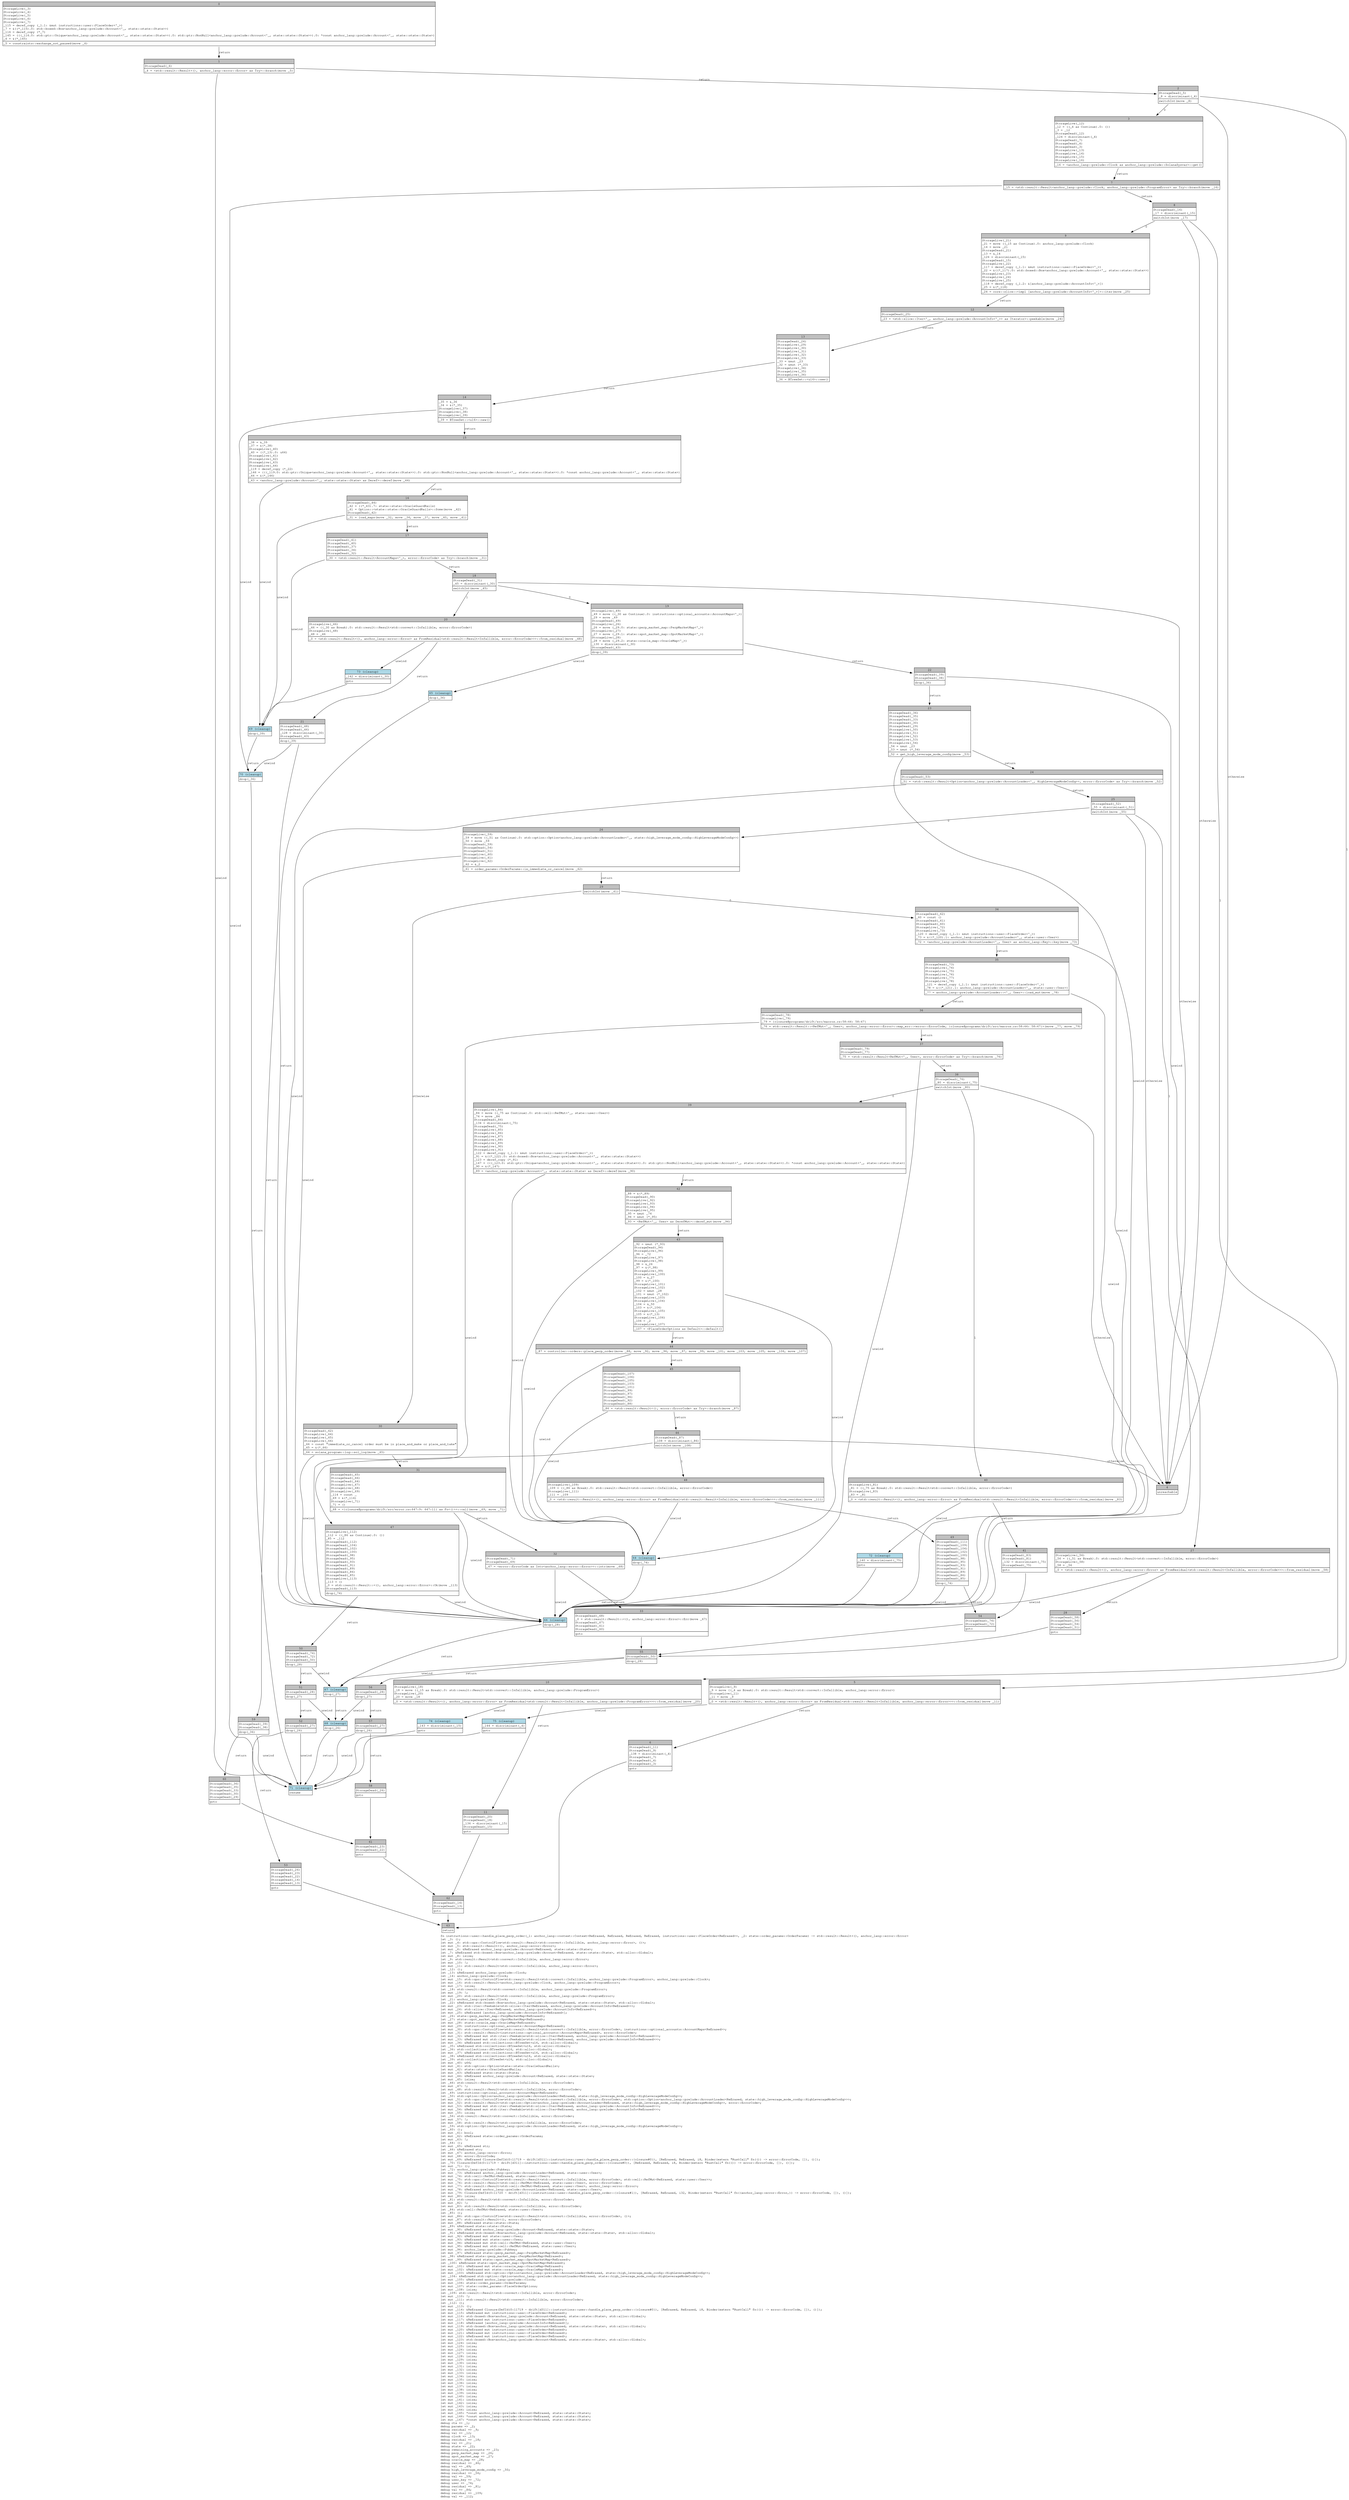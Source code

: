 digraph Mir_0_11716 {
    graph [fontname="Courier, monospace"];
    node [fontname="Courier, monospace"];
    edge [fontname="Courier, monospace"];
    label=<fn instructions::user::handle_place_perp_order(_1: anchor_lang::context::Context&lt;ReErased, ReErased, ReErased, ReErased, instructions::user::PlaceOrder&lt;ReErased&gt;&gt;, _2: state::order_params::OrderParams) -&gt; std::result::Result&lt;(), anchor_lang::error::Error&gt;<br align="left"/>let _3: ();<br align="left"/>let mut _4: std::ops::ControlFlow&lt;std::result::Result&lt;std::convert::Infallible, anchor_lang::error::Error&gt;, ()&gt;;<br align="left"/>let mut _5: std::result::Result&lt;(), anchor_lang::error::Error&gt;;<br align="left"/>let mut _6: &amp;ReErased anchor_lang::prelude::Account&lt;ReErased, state::state::State&gt;;<br align="left"/>let _7: &amp;ReErased std::boxed::Box&lt;anchor_lang::prelude::Account&lt;ReErased, state::state::State&gt;, std::alloc::Global&gt;;<br align="left"/>let mut _8: isize;<br align="left"/>let _9: std::result::Result&lt;std::convert::Infallible, anchor_lang::error::Error&gt;;<br align="left"/>let mut _10: !;<br align="left"/>let mut _11: std::result::Result&lt;std::convert::Infallible, anchor_lang::error::Error&gt;;<br align="left"/>let _12: ();<br align="left"/>let _13: &amp;ReErased anchor_lang::prelude::Clock;<br align="left"/>let _14: anchor_lang::prelude::Clock;<br align="left"/>let mut _15: std::ops::ControlFlow&lt;std::result::Result&lt;std::convert::Infallible, anchor_lang::prelude::ProgramError&gt;, anchor_lang::prelude::Clock&gt;;<br align="left"/>let mut _16: std::result::Result&lt;anchor_lang::prelude::Clock, anchor_lang::prelude::ProgramError&gt;;<br align="left"/>let mut _17: isize;<br align="left"/>let _18: std::result::Result&lt;std::convert::Infallible, anchor_lang::prelude::ProgramError&gt;;<br align="left"/>let mut _19: !;<br align="left"/>let mut _20: std::result::Result&lt;std::convert::Infallible, anchor_lang::prelude::ProgramError&gt;;<br align="left"/>let _21: anchor_lang::prelude::Clock;<br align="left"/>let _22: &amp;ReErased std::boxed::Box&lt;anchor_lang::prelude::Account&lt;ReErased, state::state::State&gt;, std::alloc::Global&gt;;<br align="left"/>let mut _23: std::iter::Peekable&lt;std::slice::Iter&lt;ReErased, anchor_lang::prelude::AccountInfo&lt;ReErased&gt;&gt;&gt;;<br align="left"/>let mut _24: std::slice::Iter&lt;ReErased, anchor_lang::prelude::AccountInfo&lt;ReErased&gt;&gt;;<br align="left"/>let mut _25: &amp;ReErased [anchor_lang::prelude::AccountInfo&lt;ReErased&gt;];<br align="left"/>let _26: state::perp_market_map::PerpMarketMap&lt;ReErased&gt;;<br align="left"/>let _27: state::spot_market_map::SpotMarketMap&lt;ReErased&gt;;<br align="left"/>let mut _28: state::oracle_map::OracleMap&lt;ReErased&gt;;<br align="left"/>let mut _29: instructions::optional_accounts::AccountMaps&lt;ReErased&gt;;<br align="left"/>let mut _30: std::ops::ControlFlow&lt;std::result::Result&lt;std::convert::Infallible, error::ErrorCode&gt;, instructions::optional_accounts::AccountMaps&lt;ReErased&gt;&gt;;<br align="left"/>let mut _31: std::result::Result&lt;instructions::optional_accounts::AccountMaps&lt;ReErased&gt;, error::ErrorCode&gt;;<br align="left"/>let mut _32: &amp;ReErased mut std::iter::Peekable&lt;std::slice::Iter&lt;ReErased, anchor_lang::prelude::AccountInfo&lt;ReErased&gt;&gt;&gt;;<br align="left"/>let mut _33: &amp;ReErased mut std::iter::Peekable&lt;std::slice::Iter&lt;ReErased, anchor_lang::prelude::AccountInfo&lt;ReErased&gt;&gt;&gt;;<br align="left"/>let mut _34: &amp;ReErased std::collections::BTreeSet&lt;u16, std::alloc::Global&gt;;<br align="left"/>let _35: &amp;ReErased std::collections::BTreeSet&lt;u16, std::alloc::Global&gt;;<br align="left"/>let _36: std::collections::BTreeSet&lt;u16, std::alloc::Global&gt;;<br align="left"/>let mut _37: &amp;ReErased std::collections::BTreeSet&lt;u16, std::alloc::Global&gt;;<br align="left"/>let _38: &amp;ReErased std::collections::BTreeSet&lt;u16, std::alloc::Global&gt;;<br align="left"/>let _39: std::collections::BTreeSet&lt;u16, std::alloc::Global&gt;;<br align="left"/>let mut _40: u64;<br align="left"/>let mut _41: std::option::Option&lt;state::state::OracleGuardRails&gt;;<br align="left"/>let mut _42: state::state::OracleGuardRails;<br align="left"/>let mut _43: &amp;ReErased state::state::State;<br align="left"/>let mut _44: &amp;ReErased anchor_lang::prelude::Account&lt;ReErased, state::state::State&gt;;<br align="left"/>let mut _45: isize;<br align="left"/>let _46: std::result::Result&lt;std::convert::Infallible, error::ErrorCode&gt;;<br align="left"/>let mut _47: !;<br align="left"/>let mut _48: std::result::Result&lt;std::convert::Infallible, error::ErrorCode&gt;;<br align="left"/>let _49: instructions::optional_accounts::AccountMaps&lt;ReErased&gt;;<br align="left"/>let _50: std::option::Option&lt;anchor_lang::prelude::AccountLoader&lt;ReErased, state::high_leverage_mode_config::HighLeverageModeConfig&gt;&gt;;<br align="left"/>let mut _51: std::ops::ControlFlow&lt;std::result::Result&lt;std::convert::Infallible, error::ErrorCode&gt;, std::option::Option&lt;anchor_lang::prelude::AccountLoader&lt;ReErased, state::high_leverage_mode_config::HighLeverageModeConfig&gt;&gt;&gt;;<br align="left"/>let mut _52: std::result::Result&lt;std::option::Option&lt;anchor_lang::prelude::AccountLoader&lt;ReErased, state::high_leverage_mode_config::HighLeverageModeConfig&gt;&gt;, error::ErrorCode&gt;;<br align="left"/>let mut _53: &amp;ReErased mut std::iter::Peekable&lt;std::slice::Iter&lt;ReErased, anchor_lang::prelude::AccountInfo&lt;ReErased&gt;&gt;&gt;;<br align="left"/>let mut _54: &amp;ReErased mut std::iter::Peekable&lt;std::slice::Iter&lt;ReErased, anchor_lang::prelude::AccountInfo&lt;ReErased&gt;&gt;&gt;;<br align="left"/>let mut _55: isize;<br align="left"/>let _56: std::result::Result&lt;std::convert::Infallible, error::ErrorCode&gt;;<br align="left"/>let mut _57: !;<br align="left"/>let mut _58: std::result::Result&lt;std::convert::Infallible, error::ErrorCode&gt;;<br align="left"/>let _59: std::option::Option&lt;anchor_lang::prelude::AccountLoader&lt;ReErased, state::high_leverage_mode_config::HighLeverageModeConfig&gt;&gt;;<br align="left"/>let _60: ();<br align="left"/>let mut _61: bool;<br align="left"/>let mut _62: &amp;ReErased state::order_params::OrderParams;<br align="left"/>let mut _63: !;<br align="left"/>let _64: ();<br align="left"/>let mut _65: &amp;ReErased str;<br align="left"/>let _66: &amp;ReErased str;<br align="left"/>let mut _67: anchor_lang::error::Error;<br align="left"/>let mut _68: error::ErrorCode;<br align="left"/>let mut _69: &amp;ReErased Closure(DefId(0:11719 ~ drift[d311]::instructions::user::handle_place_perp_order::{closure#0}), [ReErased, ReErased, i8, Binder(extern &quot;RustCall&quot; fn(()) -&gt; error::ErrorCode, []), ()]);<br align="left"/>let _70: Closure(DefId(0:11719 ~ drift[d311]::instructions::user::handle_place_perp_order::{closure#0}), [ReErased, ReErased, i8, Binder(extern &quot;RustCall&quot; fn(()) -&gt; error::ErrorCode, []), ()]);<br align="left"/>let mut _71: ();<br align="left"/>let _72: anchor_lang::prelude::Pubkey;<br align="left"/>let mut _73: &amp;ReErased anchor_lang::prelude::AccountLoader&lt;ReErased, state::user::User&gt;;<br align="left"/>let mut _74: std::cell::RefMut&lt;ReErased, state::user::User&gt;;<br align="left"/>let mut _75: std::ops::ControlFlow&lt;std::result::Result&lt;std::convert::Infallible, error::ErrorCode&gt;, std::cell::RefMut&lt;ReErased, state::user::User&gt;&gt;;<br align="left"/>let mut _76: std::result::Result&lt;std::cell::RefMut&lt;ReErased, state::user::User&gt;, error::ErrorCode&gt;;<br align="left"/>let mut _77: std::result::Result&lt;std::cell::RefMut&lt;ReErased, state::user::User&gt;, anchor_lang::error::Error&gt;;<br align="left"/>let mut _78: &amp;ReErased anchor_lang::prelude::AccountLoader&lt;ReErased, state::user::User&gt;;<br align="left"/>let mut _79: Closure(DefId(0:11720 ~ drift[d311]::instructions::user::handle_place_perp_order::{closure#1}), [ReErased, ReErased, i32, Binder(extern &quot;RustCall&quot; fn((anchor_lang::error::Error,)) -&gt; error::ErrorCode, []), ()]);<br align="left"/>let mut _80: isize;<br align="left"/>let _81: std::result::Result&lt;std::convert::Infallible, error::ErrorCode&gt;;<br align="left"/>let mut _82: !;<br align="left"/>let mut _83: std::result::Result&lt;std::convert::Infallible, error::ErrorCode&gt;;<br align="left"/>let _84: std::cell::RefMut&lt;ReErased, state::user::User&gt;;<br align="left"/>let _85: ();<br align="left"/>let mut _86: std::ops::ControlFlow&lt;std::result::Result&lt;std::convert::Infallible, error::ErrorCode&gt;, ()&gt;;<br align="left"/>let mut _87: std::result::Result&lt;(), error::ErrorCode&gt;;<br align="left"/>let mut _88: &amp;ReErased state::state::State;<br align="left"/>let _89: &amp;ReErased state::state::State;<br align="left"/>let mut _90: &amp;ReErased anchor_lang::prelude::Account&lt;ReErased, state::state::State&gt;;<br align="left"/>let _91: &amp;ReErased std::boxed::Box&lt;anchor_lang::prelude::Account&lt;ReErased, state::state::State&gt;, std::alloc::Global&gt;;<br align="left"/>let mut _92: &amp;ReErased mut state::user::User;<br align="left"/>let mut _93: &amp;ReErased mut state::user::User;<br align="left"/>let mut _94: &amp;ReErased mut std::cell::RefMut&lt;ReErased, state::user::User&gt;;<br align="left"/>let mut _95: &amp;ReErased mut std::cell::RefMut&lt;ReErased, state::user::User&gt;;<br align="left"/>let mut _96: anchor_lang::prelude::Pubkey;<br align="left"/>let mut _97: &amp;ReErased state::perp_market_map::PerpMarketMap&lt;ReErased&gt;;<br align="left"/>let _98: &amp;ReErased state::perp_market_map::PerpMarketMap&lt;ReErased&gt;;<br align="left"/>let mut _99: &amp;ReErased state::spot_market_map::SpotMarketMap&lt;ReErased&gt;;<br align="left"/>let _100: &amp;ReErased state::spot_market_map::SpotMarketMap&lt;ReErased&gt;;<br align="left"/>let mut _101: &amp;ReErased mut state::oracle_map::OracleMap&lt;ReErased&gt;;<br align="left"/>let mut _102: &amp;ReErased mut state::oracle_map::OracleMap&lt;ReErased&gt;;<br align="left"/>let mut _103: &amp;ReErased std::option::Option&lt;anchor_lang::prelude::AccountLoader&lt;ReErased, state::high_leverage_mode_config::HighLeverageModeConfig&gt;&gt;;<br align="left"/>let _104: &amp;ReErased std::option::Option&lt;anchor_lang::prelude::AccountLoader&lt;ReErased, state::high_leverage_mode_config::HighLeverageModeConfig&gt;&gt;;<br align="left"/>let mut _105: &amp;ReErased anchor_lang::prelude::Clock;<br align="left"/>let mut _106: state::order_params::OrderParams;<br align="left"/>let mut _107: state::order_params::PlaceOrderOptions;<br align="left"/>let mut _108: isize;<br align="left"/>let _109: std::result::Result&lt;std::convert::Infallible, error::ErrorCode&gt;;<br align="left"/>let mut _110: !;<br align="left"/>let mut _111: std::result::Result&lt;std::convert::Infallible, error::ErrorCode&gt;;<br align="left"/>let _112: ();<br align="left"/>let mut _113: ();<br align="left"/>let mut _114: &amp;ReErased Closure(DefId(0:11719 ~ drift[d311]::instructions::user::handle_place_perp_order::{closure#0}), [ReErased, ReErased, i8, Binder(extern &quot;RustCall&quot; fn(()) -&gt; error::ErrorCode, []), ()]);<br align="left"/>let mut _115: &amp;ReErased mut instructions::user::PlaceOrder&lt;ReErased&gt;;<br align="left"/>let mut _116: std::boxed::Box&lt;anchor_lang::prelude::Account&lt;ReErased, state::state::State&gt;, std::alloc::Global&gt;;<br align="left"/>let mut _117: &amp;ReErased mut instructions::user::PlaceOrder&lt;ReErased&gt;;<br align="left"/>let mut _118: &amp;ReErased [anchor_lang::prelude::AccountInfo&lt;ReErased&gt;];<br align="left"/>let mut _119: std::boxed::Box&lt;anchor_lang::prelude::Account&lt;ReErased, state::state::State&gt;, std::alloc::Global&gt;;<br align="left"/>let mut _120: &amp;ReErased mut instructions::user::PlaceOrder&lt;ReErased&gt;;<br align="left"/>let mut _121: &amp;ReErased mut instructions::user::PlaceOrder&lt;ReErased&gt;;<br align="left"/>let mut _122: &amp;ReErased mut instructions::user::PlaceOrder&lt;ReErased&gt;;<br align="left"/>let mut _123: std::boxed::Box&lt;anchor_lang::prelude::Account&lt;ReErased, state::state::State&gt;, std::alloc::Global&gt;;<br align="left"/>let mut _124: isize;<br align="left"/>let mut _125: isize;<br align="left"/>let mut _126: isize;<br align="left"/>let mut _127: isize;<br align="left"/>let mut _128: isize;<br align="left"/>let mut _129: isize;<br align="left"/>let mut _130: isize;<br align="left"/>let mut _131: isize;<br align="left"/>let mut _132: isize;<br align="left"/>let mut _133: isize;<br align="left"/>let mut _134: isize;<br align="left"/>let mut _135: isize;<br align="left"/>let mut _136: isize;<br align="left"/>let mut _137: isize;<br align="left"/>let mut _138: isize;<br align="left"/>let mut _139: isize;<br align="left"/>let mut _140: isize;<br align="left"/>let mut _141: isize;<br align="left"/>let mut _142: isize;<br align="left"/>let mut _143: isize;<br align="left"/>let mut _144: isize;<br align="left"/>let mut _145: *const anchor_lang::prelude::Account&lt;ReErased, state::state::State&gt;;<br align="left"/>let mut _146: *const anchor_lang::prelude::Account&lt;ReErased, state::state::State&gt;;<br align="left"/>let mut _147: *const anchor_lang::prelude::Account&lt;ReErased, state::state::State&gt;;<br align="left"/>debug ctx =&gt; _1;<br align="left"/>debug params =&gt; _2;<br align="left"/>debug residual =&gt; _9;<br align="left"/>debug val =&gt; _12;<br align="left"/>debug clock =&gt; _13;<br align="left"/>debug residual =&gt; _18;<br align="left"/>debug val =&gt; _21;<br align="left"/>debug state =&gt; _22;<br align="left"/>debug remaining_accounts =&gt; _23;<br align="left"/>debug perp_market_map =&gt; _26;<br align="left"/>debug spot_market_map =&gt; _27;<br align="left"/>debug oracle_map =&gt; _28;<br align="left"/>debug residual =&gt; _46;<br align="left"/>debug val =&gt; _49;<br align="left"/>debug high_leverage_mode_config =&gt; _50;<br align="left"/>debug residual =&gt; _56;<br align="left"/>debug val =&gt; _59;<br align="left"/>debug user_key =&gt; _72;<br align="left"/>debug user =&gt; _74;<br align="left"/>debug residual =&gt; _81;<br align="left"/>debug val =&gt; _84;<br align="left"/>debug residual =&gt; _109;<br align="left"/>debug val =&gt; _112;<br align="left"/>>;
    bb0__0_11716 [shape="none", label=<<table border="0" cellborder="1" cellspacing="0"><tr><td bgcolor="gray" align="center" colspan="1">0</td></tr><tr><td align="left" balign="left">StorageLive(_3)<br/>StorageLive(_4)<br/>StorageLive(_5)<br/>StorageLive(_6)<br/>StorageLive(_7)<br/>_115 = deref_copy (_1.1: &amp;mut instructions::user::PlaceOrder&lt;'_&gt;)<br/>_7 = &amp;((*_115).0: std::boxed::Box&lt;anchor_lang::prelude::Account&lt;'_, state::state::State&gt;&gt;)<br/>_116 = deref_copy (*_7)<br/>_145 = (((_116.0: std::ptr::Unique&lt;anchor_lang::prelude::Account&lt;'_, state::state::State&gt;&gt;).0: std::ptr::NonNull&lt;anchor_lang::prelude::Account&lt;'_, state::state::State&gt;&gt;).0: *const anchor_lang::prelude::Account&lt;'_, state::state::State&gt;)<br/>_6 = &amp;(*_145)<br/></td></tr><tr><td align="left">_5 = constraints::exchange_not_paused(move _6)</td></tr></table>>];
    bb1__0_11716 [shape="none", label=<<table border="0" cellborder="1" cellspacing="0"><tr><td bgcolor="gray" align="center" colspan="1">1</td></tr><tr><td align="left" balign="left">StorageDead(_6)<br/></td></tr><tr><td align="left">_4 = &lt;std::result::Result&lt;(), anchor_lang::error::Error&gt; as Try&gt;::branch(move _5)</td></tr></table>>];
    bb2__0_11716 [shape="none", label=<<table border="0" cellborder="1" cellspacing="0"><tr><td bgcolor="gray" align="center" colspan="1">2</td></tr><tr><td align="left" balign="left">StorageDead(_5)<br/>_8 = discriminant(_4)<br/></td></tr><tr><td align="left">switchInt(move _8)</td></tr></table>>];
    bb3__0_11716 [shape="none", label=<<table border="0" cellborder="1" cellspacing="0"><tr><td bgcolor="gray" align="center" colspan="1">3</td></tr><tr><td align="left" balign="left">StorageLive(_12)<br/>_12 = ((_4 as Continue).0: ())<br/>_3 = _12<br/>StorageDead(_12)<br/>_124 = discriminant(_4)<br/>StorageDead(_7)<br/>StorageDead(_4)<br/>StorageDead(_3)<br/>StorageLive(_13)<br/>StorageLive(_14)<br/>StorageLive(_15)<br/>StorageLive(_16)<br/></td></tr><tr><td align="left">_16 = &lt;anchor_lang::prelude::Clock as anchor_lang::prelude::SolanaSysvar&gt;::get()</td></tr></table>>];
    bb4__0_11716 [shape="none", label=<<table border="0" cellborder="1" cellspacing="0"><tr><td bgcolor="gray" align="center" colspan="1">4</td></tr><tr><td align="left">unreachable</td></tr></table>>];
    bb5__0_11716 [shape="none", label=<<table border="0" cellborder="1" cellspacing="0"><tr><td bgcolor="gray" align="center" colspan="1">5</td></tr><tr><td align="left" balign="left">StorageLive(_9)<br/>_9 = move ((_4 as Break).0: std::result::Result&lt;std::convert::Infallible, anchor_lang::error::Error&gt;)<br/>StorageLive(_11)<br/>_11 = move _9<br/></td></tr><tr><td align="left">_0 = &lt;std::result::Result&lt;(), anchor_lang::error::Error&gt; as FromResidual&lt;std::result::Result&lt;Infallible, anchor_lang::error::Error&gt;&gt;&gt;::from_residual(move _11)</td></tr></table>>];
    bb6__0_11716 [shape="none", label=<<table border="0" cellborder="1" cellspacing="0"><tr><td bgcolor="gray" align="center" colspan="1">6</td></tr><tr><td align="left" balign="left">StorageDead(_11)<br/>StorageDead(_9)<br/>_138 = discriminant(_4)<br/>StorageDead(_7)<br/>StorageDead(_4)<br/>StorageDead(_3)<br/></td></tr><tr><td align="left">goto</td></tr></table>>];
    bb7__0_11716 [shape="none", label=<<table border="0" cellborder="1" cellspacing="0"><tr><td bgcolor="gray" align="center" colspan="1">7</td></tr><tr><td align="left">_15 = &lt;std::result::Result&lt;anchor_lang::prelude::Clock, anchor_lang::prelude::ProgramError&gt; as Try&gt;::branch(move _16)</td></tr></table>>];
    bb8__0_11716 [shape="none", label=<<table border="0" cellborder="1" cellspacing="0"><tr><td bgcolor="gray" align="center" colspan="1">8</td></tr><tr><td align="left" balign="left">StorageDead(_16)<br/>_17 = discriminant(_15)<br/></td></tr><tr><td align="left">switchInt(move _17)</td></tr></table>>];
    bb9__0_11716 [shape="none", label=<<table border="0" cellborder="1" cellspacing="0"><tr><td bgcolor="gray" align="center" colspan="1">9</td></tr><tr><td align="left" balign="left">StorageLive(_21)<br/>_21 = move ((_15 as Continue).0: anchor_lang::prelude::Clock)<br/>_14 = move _21<br/>StorageDead(_21)<br/>_13 = &amp;_14<br/>_126 = discriminant(_15)<br/>StorageDead(_15)<br/>StorageLive(_22)<br/>_117 = deref_copy (_1.1: &amp;mut instructions::user::PlaceOrder&lt;'_&gt;)<br/>_22 = &amp;((*_117).0: std::boxed::Box&lt;anchor_lang::prelude::Account&lt;'_, state::state::State&gt;&gt;)<br/>StorageLive(_23)<br/>StorageLive(_24)<br/>StorageLive(_25)<br/>_118 = deref_copy (_1.2: &amp;[anchor_lang::prelude::AccountInfo&lt;'_&gt;])<br/>_25 = &amp;(*_118)<br/></td></tr><tr><td align="left">_24 = core::slice::&lt;impl [anchor_lang::prelude::AccountInfo&lt;'_&gt;]&gt;::iter(move _25)</td></tr></table>>];
    bb10__0_11716 [shape="none", label=<<table border="0" cellborder="1" cellspacing="0"><tr><td bgcolor="gray" align="center" colspan="1">10</td></tr><tr><td align="left" balign="left">StorageLive(_18)<br/>_18 = move ((_15 as Break).0: std::result::Result&lt;std::convert::Infallible, anchor_lang::prelude::ProgramError&gt;)<br/>StorageLive(_20)<br/>_20 = move _18<br/></td></tr><tr><td align="left">_0 = &lt;std::result::Result&lt;(), anchor_lang::error::Error&gt; as FromResidual&lt;std::result::Result&lt;Infallible, anchor_lang::prelude::ProgramError&gt;&gt;&gt;::from_residual(move _20)</td></tr></table>>];
    bb11__0_11716 [shape="none", label=<<table border="0" cellborder="1" cellspacing="0"><tr><td bgcolor="gray" align="center" colspan="1">11</td></tr><tr><td align="left" balign="left">StorageDead(_20)<br/>StorageDead(_18)<br/>_136 = discriminant(_15)<br/>StorageDead(_15)<br/></td></tr><tr><td align="left">goto</td></tr></table>>];
    bb12__0_11716 [shape="none", label=<<table border="0" cellborder="1" cellspacing="0"><tr><td bgcolor="gray" align="center" colspan="1">12</td></tr><tr><td align="left" balign="left">StorageDead(_25)<br/></td></tr><tr><td align="left">_23 = &lt;std::slice::Iter&lt;'_, anchor_lang::prelude::AccountInfo&lt;'_&gt;&gt; as Iterator&gt;::peekable(move _24)</td></tr></table>>];
    bb13__0_11716 [shape="none", label=<<table border="0" cellborder="1" cellspacing="0"><tr><td bgcolor="gray" align="center" colspan="1">13</td></tr><tr><td align="left" balign="left">StorageDead(_24)<br/>StorageLive(_29)<br/>StorageLive(_30)<br/>StorageLive(_31)<br/>StorageLive(_32)<br/>StorageLive(_33)<br/>_33 = &amp;mut _23<br/>_32 = &amp;mut (*_33)<br/>StorageLive(_34)<br/>StorageLive(_35)<br/>StorageLive(_36)<br/></td></tr><tr><td align="left">_36 = BTreeSet::&lt;u16&gt;::new()</td></tr></table>>];
    bb14__0_11716 [shape="none", label=<<table border="0" cellborder="1" cellspacing="0"><tr><td bgcolor="gray" align="center" colspan="1">14</td></tr><tr><td align="left" balign="left">_35 = &amp;_36<br/>_34 = &amp;(*_35)<br/>StorageLive(_37)<br/>StorageLive(_38)<br/>StorageLive(_39)<br/></td></tr><tr><td align="left">_39 = BTreeSet::&lt;u16&gt;::new()</td></tr></table>>];
    bb15__0_11716 [shape="none", label=<<table border="0" cellborder="1" cellspacing="0"><tr><td bgcolor="gray" align="center" colspan="1">15</td></tr><tr><td align="left" balign="left">_38 = &amp;_39<br/>_37 = &amp;(*_38)<br/>StorageLive(_40)<br/>_40 = ((*_13).0: u64)<br/>StorageLive(_41)<br/>StorageLive(_42)<br/>StorageLive(_43)<br/>StorageLive(_44)<br/>_119 = deref_copy (*_22)<br/>_146 = (((_119.0: std::ptr::Unique&lt;anchor_lang::prelude::Account&lt;'_, state::state::State&gt;&gt;).0: std::ptr::NonNull&lt;anchor_lang::prelude::Account&lt;'_, state::state::State&gt;&gt;).0: *const anchor_lang::prelude::Account&lt;'_, state::state::State&gt;)<br/>_44 = &amp;(*_146)<br/></td></tr><tr><td align="left">_43 = &lt;anchor_lang::prelude::Account&lt;'_, state::state::State&gt; as Deref&gt;::deref(move _44)</td></tr></table>>];
    bb16__0_11716 [shape="none", label=<<table border="0" cellborder="1" cellspacing="0"><tr><td bgcolor="gray" align="center" colspan="1">16</td></tr><tr><td align="left" balign="left">StorageDead(_44)<br/>_42 = ((*_43).7: state::state::OracleGuardRails)<br/>_41 = Option::&lt;state::state::OracleGuardRails&gt;::Some(move _42)<br/>StorageDead(_42)<br/></td></tr><tr><td align="left">_31 = load_maps(move _32, move _34, move _37, move _40, move _41)</td></tr></table>>];
    bb17__0_11716 [shape="none", label=<<table border="0" cellborder="1" cellspacing="0"><tr><td bgcolor="gray" align="center" colspan="1">17</td></tr><tr><td align="left" balign="left">StorageDead(_41)<br/>StorageDead(_40)<br/>StorageDead(_37)<br/>StorageDead(_34)<br/>StorageDead(_32)<br/></td></tr><tr><td align="left">_30 = &lt;std::result::Result&lt;AccountMaps&lt;'_&gt;, error::ErrorCode&gt; as Try&gt;::branch(move _31)</td></tr></table>>];
    bb18__0_11716 [shape="none", label=<<table border="0" cellborder="1" cellspacing="0"><tr><td bgcolor="gray" align="center" colspan="1">18</td></tr><tr><td align="left" balign="left">StorageDead(_31)<br/>_45 = discriminant(_30)<br/></td></tr><tr><td align="left">switchInt(move _45)</td></tr></table>>];
    bb19__0_11716 [shape="none", label=<<table border="0" cellborder="1" cellspacing="0"><tr><td bgcolor="gray" align="center" colspan="1">19</td></tr><tr><td align="left" balign="left">StorageLive(_49)<br/>_49 = move ((_30 as Continue).0: instructions::optional_accounts::AccountMaps&lt;'_&gt;)<br/>_29 = move _49<br/>StorageDead(_49)<br/>StorageLive(_26)<br/>_26 = move (_29.0: state::perp_market_map::PerpMarketMap&lt;'_&gt;)<br/>StorageLive(_27)<br/>_27 = move (_29.1: state::spot_market_map::SpotMarketMap&lt;'_&gt;)<br/>StorageLive(_28)<br/>_28 = move (_29.2: state::oracle_map::OracleMap&lt;'_&gt;)<br/>_130 = discriminant(_30)<br/>StorageDead(_43)<br/></td></tr><tr><td align="left">drop(_39)</td></tr></table>>];
    bb20__0_11716 [shape="none", label=<<table border="0" cellborder="1" cellspacing="0"><tr><td bgcolor="gray" align="center" colspan="1">20</td></tr><tr><td align="left" balign="left">StorageLive(_46)<br/>_46 = ((_30 as Break).0: std::result::Result&lt;std::convert::Infallible, error::ErrorCode&gt;)<br/>StorageLive(_48)<br/>_48 = _46<br/></td></tr><tr><td align="left">_0 = &lt;std::result::Result&lt;(), anchor_lang::error::Error&gt; as FromResidual&lt;std::result::Result&lt;Infallible, error::ErrorCode&gt;&gt;&gt;::from_residual(move _48)</td></tr></table>>];
    bb21__0_11716 [shape="none", label=<<table border="0" cellborder="1" cellspacing="0"><tr><td bgcolor="gray" align="center" colspan="1">21</td></tr><tr><td align="left" balign="left">StorageDead(_48)<br/>StorageDead(_46)<br/>_128 = discriminant(_30)<br/>StorageDead(_43)<br/></td></tr><tr><td align="left">drop(_39)</td></tr></table>>];
    bb22__0_11716 [shape="none", label=<<table border="0" cellborder="1" cellspacing="0"><tr><td bgcolor="gray" align="center" colspan="1">22</td></tr><tr><td align="left" balign="left">StorageDead(_39)<br/>StorageDead(_38)<br/></td></tr><tr><td align="left">drop(_36)</td></tr></table>>];
    bb23__0_11716 [shape="none", label=<<table border="0" cellborder="1" cellspacing="0"><tr><td bgcolor="gray" align="center" colspan="1">23</td></tr><tr><td align="left" balign="left">StorageDead(_36)<br/>StorageDead(_35)<br/>StorageDead(_33)<br/>StorageDead(_30)<br/>StorageDead(_29)<br/>StorageLive(_50)<br/>StorageLive(_51)<br/>StorageLive(_52)<br/>StorageLive(_53)<br/>StorageLive(_54)<br/>_54 = &amp;mut _23<br/>_53 = &amp;mut (*_54)<br/></td></tr><tr><td align="left">_52 = get_high_leverage_mode_config(move _53)</td></tr></table>>];
    bb24__0_11716 [shape="none", label=<<table border="0" cellborder="1" cellspacing="0"><tr><td bgcolor="gray" align="center" colspan="1">24</td></tr><tr><td align="left" balign="left">StorageDead(_53)<br/></td></tr><tr><td align="left">_51 = &lt;std::result::Result&lt;Option&lt;anchor_lang::prelude::AccountLoader&lt;'_, HighLeverageModeConfig&gt;&gt;, error::ErrorCode&gt; as Try&gt;::branch(move _52)</td></tr></table>>];
    bb25__0_11716 [shape="none", label=<<table border="0" cellborder="1" cellspacing="0"><tr><td bgcolor="gray" align="center" colspan="1">25</td></tr><tr><td align="left" balign="left">StorageDead(_52)<br/>_55 = discriminant(_51)<br/></td></tr><tr><td align="left">switchInt(move _55)</td></tr></table>>];
    bb26__0_11716 [shape="none", label=<<table border="0" cellborder="1" cellspacing="0"><tr><td bgcolor="gray" align="center" colspan="1">26</td></tr><tr><td align="left" balign="left">StorageLive(_59)<br/>_59 = move ((_51 as Continue).0: std::option::Option&lt;anchor_lang::prelude::AccountLoader&lt;'_, state::high_leverage_mode_config::HighLeverageModeConfig&gt;&gt;)<br/>_50 = move _59<br/>StorageDead(_59)<br/>StorageDead(_54)<br/>StorageDead(_51)<br/>StorageLive(_60)<br/>StorageLive(_61)<br/>StorageLive(_62)<br/>_62 = &amp;_2<br/></td></tr><tr><td align="left">_61 = order_params::OrderParams::is_immediate_or_cancel(move _62)</td></tr></table>>];
    bb27__0_11716 [shape="none", label=<<table border="0" cellborder="1" cellspacing="0"><tr><td bgcolor="gray" align="center" colspan="1">27</td></tr><tr><td align="left" balign="left">StorageLive(_56)<br/>_56 = ((_51 as Break).0: std::result::Result&lt;std::convert::Infallible, error::ErrorCode&gt;)<br/>StorageLive(_58)<br/>_58 = _56<br/></td></tr><tr><td align="left">_0 = &lt;std::result::Result&lt;(), anchor_lang::error::Error&gt; as FromResidual&lt;std::result::Result&lt;Infallible, error::ErrorCode&gt;&gt;&gt;::from_residual(move _58)</td></tr></table>>];
    bb28__0_11716 [shape="none", label=<<table border="0" cellborder="1" cellspacing="0"><tr><td bgcolor="gray" align="center" colspan="1">28</td></tr><tr><td align="left" balign="left">StorageDead(_58)<br/>StorageDead(_56)<br/>StorageDead(_54)<br/>StorageDead(_51)<br/></td></tr><tr><td align="left">goto</td></tr></table>>];
    bb29__0_11716 [shape="none", label=<<table border="0" cellborder="1" cellspacing="0"><tr><td bgcolor="gray" align="center" colspan="1">29</td></tr><tr><td align="left">switchInt(move _61)</td></tr></table>>];
    bb30__0_11716 [shape="none", label=<<table border="0" cellborder="1" cellspacing="0"><tr><td bgcolor="gray" align="center" colspan="1">30</td></tr><tr><td align="left" balign="left">StorageDead(_62)<br/>StorageLive(_64)<br/>StorageLive(_65)<br/>StorageLive(_66)<br/>_66 = const &quot;immediate_or_cancel order must be in place_and_make or place_and_take&quot;<br/>_65 = &amp;(*_66)<br/></td></tr><tr><td align="left">_64 = solana_program::log::sol_log(move _65)</td></tr></table>>];
    bb31__0_11716 [shape="none", label=<<table border="0" cellborder="1" cellspacing="0"><tr><td bgcolor="gray" align="center" colspan="1">31</td></tr><tr><td align="left" balign="left">StorageDead(_65)<br/>StorageDead(_66)<br/>StorageDead(_64)<br/>StorageLive(_67)<br/>StorageLive(_68)<br/>StorageLive(_69)<br/>_114 = const _<br/>_69 = &amp;(*_114)<br/>StorageLive(_71)<br/>_71 = ()<br/></td></tr><tr><td align="left">_68 = &lt;{closure@programs/drift/src/error.rs:647:9: 647:11} as Fn&lt;()&gt;&gt;::call(move _69, move _71)</td></tr></table>>];
    bb32__0_11716 [shape="none", label=<<table border="0" cellborder="1" cellspacing="0"><tr><td bgcolor="gray" align="center" colspan="1">32</td></tr><tr><td align="left" balign="left">StorageDead(_71)<br/>StorageDead(_69)<br/></td></tr><tr><td align="left">_67 = &lt;error::ErrorCode as Into&lt;anchor_lang::error::Error&gt;&gt;::into(move _68)</td></tr></table>>];
    bb33__0_11716 [shape="none", label=<<table border="0" cellborder="1" cellspacing="0"><tr><td bgcolor="gray" align="center" colspan="1">33</td></tr><tr><td align="left" balign="left">StorageDead(_68)<br/>_0 = std::result::Result::&lt;(), anchor_lang::error::Error&gt;::Err(move _67)<br/>StorageDead(_67)<br/>StorageDead(_61)<br/>StorageDead(_60)<br/></td></tr><tr><td align="left">goto</td></tr></table>>];
    bb34__0_11716 [shape="none", label=<<table border="0" cellborder="1" cellspacing="0"><tr><td bgcolor="gray" align="center" colspan="1">34</td></tr><tr><td align="left" balign="left">StorageDead(_62)<br/>_60 = const ()<br/>StorageDead(_61)<br/>StorageDead(_60)<br/>StorageLive(_72)<br/>StorageLive(_73)<br/>_120 = deref_copy (_1.1: &amp;mut instructions::user::PlaceOrder&lt;'_&gt;)<br/>_73 = &amp;((*_120).1: anchor_lang::prelude::AccountLoader&lt;'_, state::user::User&gt;)<br/></td></tr><tr><td align="left">_72 = &lt;anchor_lang::prelude::AccountLoader&lt;'_, User&gt; as anchor_lang::Key&gt;::key(move _73)</td></tr></table>>];
    bb35__0_11716 [shape="none", label=<<table border="0" cellborder="1" cellspacing="0"><tr><td bgcolor="gray" align="center" colspan="1">35</td></tr><tr><td align="left" balign="left">StorageDead(_73)<br/>StorageLive(_74)<br/>StorageLive(_75)<br/>StorageLive(_76)<br/>StorageLive(_77)<br/>StorageLive(_78)<br/>_121 = deref_copy (_1.1: &amp;mut instructions::user::PlaceOrder&lt;'_&gt;)<br/>_78 = &amp;((*_121).1: anchor_lang::prelude::AccountLoader&lt;'_, state::user::User&gt;)<br/></td></tr><tr><td align="left">_77 = anchor_lang::prelude::AccountLoader::&lt;'_, User&gt;::load_mut(move _78)</td></tr></table>>];
    bb36__0_11716 [shape="none", label=<<table border="0" cellborder="1" cellspacing="0"><tr><td bgcolor="gray" align="center" colspan="1">36</td></tr><tr><td align="left" balign="left">StorageDead(_78)<br/>StorageLive(_79)<br/>_79 = {closure@programs/drift/src/macros.rs:58:44: 58:47}<br/></td></tr><tr><td align="left">_76 = std::result::Result::&lt;RefMut&lt;'_, User&gt;, anchor_lang::error::Error&gt;::map_err::&lt;error::ErrorCode, {closure@programs/drift/src/macros.rs:58:44: 58:47}&gt;(move _77, move _79)</td></tr></table>>];
    bb37__0_11716 [shape="none", label=<<table border="0" cellborder="1" cellspacing="0"><tr><td bgcolor="gray" align="center" colspan="1">37</td></tr><tr><td align="left" balign="left">StorageDead(_79)<br/>StorageDead(_77)<br/></td></tr><tr><td align="left">_75 = &lt;std::result::Result&lt;RefMut&lt;'_, User&gt;, error::ErrorCode&gt; as Try&gt;::branch(move _76)</td></tr></table>>];
    bb38__0_11716 [shape="none", label=<<table border="0" cellborder="1" cellspacing="0"><tr><td bgcolor="gray" align="center" colspan="1">38</td></tr><tr><td align="left" balign="left">StorageDead(_76)<br/>_80 = discriminant(_75)<br/></td></tr><tr><td align="left">switchInt(move _80)</td></tr></table>>];
    bb39__0_11716 [shape="none", label=<<table border="0" cellborder="1" cellspacing="0"><tr><td bgcolor="gray" align="center" colspan="1">39</td></tr><tr><td align="left" balign="left">StorageLive(_84)<br/>_84 = move ((_75 as Continue).0: std::cell::RefMut&lt;'_, state::user::User&gt;)<br/>_74 = move _84<br/>StorageDead(_84)<br/>_134 = discriminant(_75)<br/>StorageDead(_75)<br/>StorageLive(_85)<br/>StorageLive(_86)<br/>StorageLive(_87)<br/>StorageLive(_88)<br/>StorageLive(_89)<br/>StorageLive(_90)<br/>StorageLive(_91)<br/>_122 = deref_copy (_1.1: &amp;mut instructions::user::PlaceOrder&lt;'_&gt;)<br/>_91 = &amp;((*_122).0: std::boxed::Box&lt;anchor_lang::prelude::Account&lt;'_, state::state::State&gt;&gt;)<br/>_123 = deref_copy (*_91)<br/>_147 = (((_123.0: std::ptr::Unique&lt;anchor_lang::prelude::Account&lt;'_, state::state::State&gt;&gt;).0: std::ptr::NonNull&lt;anchor_lang::prelude::Account&lt;'_, state::state::State&gt;&gt;).0: *const anchor_lang::prelude::Account&lt;'_, state::state::State&gt;)<br/>_90 = &amp;(*_147)<br/></td></tr><tr><td align="left">_89 = &lt;anchor_lang::prelude::Account&lt;'_, state::state::State&gt; as Deref&gt;::deref(move _90)</td></tr></table>>];
    bb40__0_11716 [shape="none", label=<<table border="0" cellborder="1" cellspacing="0"><tr><td bgcolor="gray" align="center" colspan="1">40</td></tr><tr><td align="left" balign="left">StorageLive(_81)<br/>_81 = ((_75 as Break).0: std::result::Result&lt;std::convert::Infallible, error::ErrorCode&gt;)<br/>StorageLive(_83)<br/>_83 = _81<br/></td></tr><tr><td align="left">_0 = &lt;std::result::Result&lt;(), anchor_lang::error::Error&gt; as FromResidual&lt;std::result::Result&lt;Infallible, error::ErrorCode&gt;&gt;&gt;::from_residual(move _83)</td></tr></table>>];
    bb41__0_11716 [shape="none", label=<<table border="0" cellborder="1" cellspacing="0"><tr><td bgcolor="gray" align="center" colspan="1">41</td></tr><tr><td align="left" balign="left">StorageDead(_83)<br/>StorageDead(_81)<br/>_132 = discriminant(_75)<br/>StorageDead(_75)<br/></td></tr><tr><td align="left">goto</td></tr></table>>];
    bb42__0_11716 [shape="none", label=<<table border="0" cellborder="1" cellspacing="0"><tr><td bgcolor="gray" align="center" colspan="1">42</td></tr><tr><td align="left" balign="left">_88 = &amp;(*_89)<br/>StorageDead(_90)<br/>StorageLive(_92)<br/>StorageLive(_93)<br/>StorageLive(_94)<br/>StorageLive(_95)<br/>_95 = &amp;mut _74<br/>_94 = &amp;mut (*_95)<br/></td></tr><tr><td align="left">_93 = &lt;RefMut&lt;'_, User&gt; as DerefMut&gt;::deref_mut(move _94)</td></tr></table>>];
    bb43__0_11716 [shape="none", label=<<table border="0" cellborder="1" cellspacing="0"><tr><td bgcolor="gray" align="center" colspan="1">43</td></tr><tr><td align="left" balign="left">_92 = &amp;mut (*_93)<br/>StorageDead(_94)<br/>StorageLive(_96)<br/>_96 = _72<br/>StorageLive(_97)<br/>StorageLive(_98)<br/>_98 = &amp;_26<br/>_97 = &amp;(*_98)<br/>StorageLive(_99)<br/>StorageLive(_100)<br/>_100 = &amp;_27<br/>_99 = &amp;(*_100)<br/>StorageLive(_101)<br/>StorageLive(_102)<br/>_102 = &amp;mut _28<br/>_101 = &amp;mut (*_102)<br/>StorageLive(_103)<br/>StorageLive(_104)<br/>_104 = &amp;_50<br/>_103 = &amp;(*_104)<br/>StorageLive(_105)<br/>_105 = &amp;(*_13)<br/>StorageLive(_106)<br/>_106 = _2<br/>StorageLive(_107)<br/></td></tr><tr><td align="left">_107 = &lt;PlaceOrderOptions as Default&gt;::default()</td></tr></table>>];
    bb44__0_11716 [shape="none", label=<<table border="0" cellborder="1" cellspacing="0"><tr><td bgcolor="gray" align="center" colspan="1">44</td></tr><tr><td align="left">_87 = controller::orders::place_perp_order(move _88, move _92, move _96, move _97, move _99, move _101, move _103, move _105, move _106, move _107)</td></tr></table>>];
    bb45__0_11716 [shape="none", label=<<table border="0" cellborder="1" cellspacing="0"><tr><td bgcolor="gray" align="center" colspan="1">45</td></tr><tr><td align="left" balign="left">StorageDead(_107)<br/>StorageDead(_106)<br/>StorageDead(_105)<br/>StorageDead(_103)<br/>StorageDead(_101)<br/>StorageDead(_99)<br/>StorageDead(_97)<br/>StorageDead(_96)<br/>StorageDead(_92)<br/>StorageDead(_88)<br/></td></tr><tr><td align="left">_86 = &lt;std::result::Result&lt;(), error::ErrorCode&gt; as Try&gt;::branch(move _87)</td></tr></table>>];
    bb46__0_11716 [shape="none", label=<<table border="0" cellborder="1" cellspacing="0"><tr><td bgcolor="gray" align="center" colspan="1">46</td></tr><tr><td align="left" balign="left">StorageDead(_87)<br/>_108 = discriminant(_86)<br/></td></tr><tr><td align="left">switchInt(move _108)</td></tr></table>>];
    bb47__0_11716 [shape="none", label=<<table border="0" cellborder="1" cellspacing="0"><tr><td bgcolor="gray" align="center" colspan="1">47</td></tr><tr><td align="left" balign="left">StorageLive(_112)<br/>_112 = ((_86 as Continue).0: ())<br/>_85 = _112<br/>StorageDead(_112)<br/>StorageDead(_104)<br/>StorageDead(_102)<br/>StorageDead(_100)<br/>StorageDead(_98)<br/>StorageDead(_95)<br/>StorageDead(_93)<br/>StorageDead(_91)<br/>StorageDead(_89)<br/>StorageDead(_86)<br/>StorageDead(_85)<br/>StorageLive(_113)<br/>_113 = ()<br/>_0 = std::result::Result::&lt;(), anchor_lang::error::Error&gt;::Ok(move _113)<br/>StorageDead(_113)<br/></td></tr><tr><td align="left">drop(_74)</td></tr></table>>];
    bb48__0_11716 [shape="none", label=<<table border="0" cellborder="1" cellspacing="0"><tr><td bgcolor="gray" align="center" colspan="1">48</td></tr><tr><td align="left" balign="left">StorageLive(_109)<br/>_109 = ((_86 as Break).0: std::result::Result&lt;std::convert::Infallible, error::ErrorCode&gt;)<br/>StorageLive(_111)<br/>_111 = _109<br/></td></tr><tr><td align="left">_0 = &lt;std::result::Result&lt;(), anchor_lang::error::Error&gt; as FromResidual&lt;std::result::Result&lt;Infallible, error::ErrorCode&gt;&gt;&gt;::from_residual(move _111)</td></tr></table>>];
    bb49__0_11716 [shape="none", label=<<table border="0" cellborder="1" cellspacing="0"><tr><td bgcolor="gray" align="center" colspan="1">49</td></tr><tr><td align="left" balign="left">StorageDead(_111)<br/>StorageDead(_109)<br/>StorageDead(_104)<br/>StorageDead(_102)<br/>StorageDead(_100)<br/>StorageDead(_98)<br/>StorageDead(_95)<br/>StorageDead(_93)<br/>StorageDead(_91)<br/>StorageDead(_89)<br/>StorageDead(_86)<br/>StorageDead(_85)<br/></td></tr><tr><td align="left">drop(_74)</td></tr></table>>];
    bb50__0_11716 [shape="none", label=<<table border="0" cellborder="1" cellspacing="0"><tr><td bgcolor="gray" align="center" colspan="1">50</td></tr><tr><td align="left" balign="left">StorageDead(_74)<br/>StorageDead(_72)<br/>StorageDead(_50)<br/></td></tr><tr><td align="left">drop(_28)</td></tr></table>>];
    bb51__0_11716 [shape="none", label=<<table border="0" cellborder="1" cellspacing="0"><tr><td bgcolor="gray" align="center" colspan="1">51</td></tr><tr><td align="left" balign="left">StorageDead(_28)<br/></td></tr><tr><td align="left">drop(_27)</td></tr></table>>];
    bb52__0_11716 [shape="none", label=<<table border="0" cellborder="1" cellspacing="0"><tr><td bgcolor="gray" align="center" colspan="1">52</td></tr><tr><td align="left" balign="left">StorageDead(_27)<br/></td></tr><tr><td align="left">drop(_26)</td></tr></table>>];
    bb53__0_11716 [shape="none", label=<<table border="0" cellborder="1" cellspacing="0"><tr><td bgcolor="gray" align="center" colspan="1">53</td></tr><tr><td align="left" balign="left">StorageDead(_26)<br/>StorageDead(_23)<br/>StorageDead(_22)<br/>StorageDead(_14)<br/>StorageDead(_13)<br/></td></tr><tr><td align="left">goto</td></tr></table>>];
    bb54__0_11716 [shape="none", label=<<table border="0" cellborder="1" cellspacing="0"><tr><td bgcolor="gray" align="center" colspan="1">54</td></tr><tr><td align="left" balign="left">StorageDead(_74)<br/>StorageDead(_72)<br/></td></tr><tr><td align="left">goto</td></tr></table>>];
    bb55__0_11716 [shape="none", label=<<table border="0" cellborder="1" cellspacing="0"><tr><td bgcolor="gray" align="center" colspan="1">55</td></tr><tr><td align="left" balign="left">StorageDead(_50)<br/></td></tr><tr><td align="left">drop(_28)</td></tr></table>>];
    bb56__0_11716 [shape="none", label=<<table border="0" cellborder="1" cellspacing="0"><tr><td bgcolor="gray" align="center" colspan="1">56</td></tr><tr><td align="left" balign="left">StorageDead(_28)<br/></td></tr><tr><td align="left">drop(_27)</td></tr></table>>];
    bb57__0_11716 [shape="none", label=<<table border="0" cellborder="1" cellspacing="0"><tr><td bgcolor="gray" align="center" colspan="1">57</td></tr><tr><td align="left" balign="left">StorageDead(_27)<br/></td></tr><tr><td align="left">drop(_26)</td></tr></table>>];
    bb58__0_11716 [shape="none", label=<<table border="0" cellborder="1" cellspacing="0"><tr><td bgcolor="gray" align="center" colspan="1">58</td></tr><tr><td align="left" balign="left">StorageDead(_26)<br/></td></tr><tr><td align="left">goto</td></tr></table>>];
    bb59__0_11716 [shape="none", label=<<table border="0" cellborder="1" cellspacing="0"><tr><td bgcolor="gray" align="center" colspan="1">59</td></tr><tr><td align="left" balign="left">StorageDead(_39)<br/>StorageDead(_38)<br/></td></tr><tr><td align="left">drop(_36)</td></tr></table>>];
    bb60__0_11716 [shape="none", label=<<table border="0" cellborder="1" cellspacing="0"><tr><td bgcolor="gray" align="center" colspan="1">60</td></tr><tr><td align="left" balign="left">StorageDead(_36)<br/>StorageDead(_35)<br/>StorageDead(_33)<br/>StorageDead(_30)<br/>StorageDead(_29)<br/></td></tr><tr><td align="left">goto</td></tr></table>>];
    bb61__0_11716 [shape="none", label=<<table border="0" cellborder="1" cellspacing="0"><tr><td bgcolor="gray" align="center" colspan="1">61</td></tr><tr><td align="left" balign="left">StorageDead(_23)<br/>StorageDead(_22)<br/></td></tr><tr><td align="left">goto</td></tr></table>>];
    bb62__0_11716 [shape="none", label=<<table border="0" cellborder="1" cellspacing="0"><tr><td bgcolor="gray" align="center" colspan="1">62</td></tr><tr><td align="left" balign="left">StorageDead(_14)<br/>StorageDead(_13)<br/></td></tr><tr><td align="left">goto</td></tr></table>>];
    bb63__0_11716 [shape="none", label=<<table border="0" cellborder="1" cellspacing="0"><tr><td bgcolor="gray" align="center" colspan="1">63</td></tr><tr><td align="left">return</td></tr></table>>];
    bb64__0_11716 [shape="none", label=<<table border="0" cellborder="1" cellspacing="0"><tr><td bgcolor="lightblue" align="center" colspan="1">64 (cleanup)</td></tr><tr><td align="left">drop(_74)</td></tr></table>>];
    bb65__0_11716 [shape="none", label=<<table border="0" cellborder="1" cellspacing="0"><tr><td bgcolor="lightblue" align="center" colspan="1">65 (cleanup)</td></tr><tr><td align="left">drop(_36)</td></tr></table>>];
    bb66__0_11716 [shape="none", label=<<table border="0" cellborder="1" cellspacing="0"><tr><td bgcolor="lightblue" align="center" colspan="1">66 (cleanup)</td></tr><tr><td align="left">drop(_28)</td></tr></table>>];
    bb67__0_11716 [shape="none", label=<<table border="0" cellborder="1" cellspacing="0"><tr><td bgcolor="lightblue" align="center" colspan="1">67 (cleanup)</td></tr><tr><td align="left">drop(_27)</td></tr></table>>];
    bb68__0_11716 [shape="none", label=<<table border="0" cellborder="1" cellspacing="0"><tr><td bgcolor="lightblue" align="center" colspan="1">68 (cleanup)</td></tr><tr><td align="left">drop(_26)</td></tr></table>>];
    bb69__0_11716 [shape="none", label=<<table border="0" cellborder="1" cellspacing="0"><tr><td bgcolor="lightblue" align="center" colspan="1">69 (cleanup)</td></tr><tr><td align="left">drop(_39)</td></tr></table>>];
    bb70__0_11716 [shape="none", label=<<table border="0" cellborder="1" cellspacing="0"><tr><td bgcolor="lightblue" align="center" colspan="1">70 (cleanup)</td></tr><tr><td align="left">drop(_36)</td></tr></table>>];
    bb71__0_11716 [shape="none", label=<<table border="0" cellborder="1" cellspacing="0"><tr><td bgcolor="lightblue" align="center" colspan="1">71 (cleanup)</td></tr><tr><td align="left">resume</td></tr></table>>];
    bb72__0_11716 [shape="none", label=<<table border="0" cellborder="1" cellspacing="0"><tr><td bgcolor="lightblue" align="center" colspan="1">72 (cleanup)</td></tr><tr><td align="left" balign="left">_140 = discriminant(_75)<br/></td></tr><tr><td align="left">goto</td></tr></table>>];
    bb73__0_11716 [shape="none", label=<<table border="0" cellborder="1" cellspacing="0"><tr><td bgcolor="lightblue" align="center" colspan="1">73 (cleanup)</td></tr><tr><td align="left" balign="left">_142 = discriminant(_30)<br/></td></tr><tr><td align="left">goto</td></tr></table>>];
    bb74__0_11716 [shape="none", label=<<table border="0" cellborder="1" cellspacing="0"><tr><td bgcolor="lightblue" align="center" colspan="1">74 (cleanup)</td></tr><tr><td align="left" balign="left">_143 = discriminant(_15)<br/></td></tr><tr><td align="left">goto</td></tr></table>>];
    bb75__0_11716 [shape="none", label=<<table border="0" cellborder="1" cellspacing="0"><tr><td bgcolor="lightblue" align="center" colspan="1">75 (cleanup)</td></tr><tr><td align="left" balign="left">_144 = discriminant(_4)<br/></td></tr><tr><td align="left">goto</td></tr></table>>];
    bb0__0_11716 -> bb1__0_11716 [label="return"];
    bb1__0_11716 -> bb2__0_11716 [label="return"];
    bb1__0_11716 -> bb71__0_11716 [label="unwind"];
    bb2__0_11716 -> bb3__0_11716 [label="0"];
    bb2__0_11716 -> bb5__0_11716 [label="1"];
    bb2__0_11716 -> bb4__0_11716 [label="otherwise"];
    bb3__0_11716 -> bb7__0_11716 [label="return"];
    bb5__0_11716 -> bb6__0_11716 [label="return"];
    bb5__0_11716 -> bb75__0_11716 [label="unwind"];
    bb6__0_11716 -> bb63__0_11716 [label=""];
    bb7__0_11716 -> bb8__0_11716 [label="return"];
    bb7__0_11716 -> bb71__0_11716 [label="unwind"];
    bb8__0_11716 -> bb9__0_11716 [label="0"];
    bb8__0_11716 -> bb10__0_11716 [label="1"];
    bb8__0_11716 -> bb4__0_11716 [label="otherwise"];
    bb9__0_11716 -> bb12__0_11716 [label="return"];
    bb10__0_11716 -> bb11__0_11716 [label="return"];
    bb10__0_11716 -> bb74__0_11716 [label="unwind"];
    bb11__0_11716 -> bb62__0_11716 [label=""];
    bb12__0_11716 -> bb13__0_11716 [label="return"];
    bb13__0_11716 -> bb14__0_11716 [label="return"];
    bb14__0_11716 -> bb15__0_11716 [label="return"];
    bb14__0_11716 -> bb70__0_11716 [label="unwind"];
    bb15__0_11716 -> bb16__0_11716 [label="return"];
    bb15__0_11716 -> bb69__0_11716 [label="unwind"];
    bb16__0_11716 -> bb17__0_11716 [label="return"];
    bb16__0_11716 -> bb69__0_11716 [label="unwind"];
    bb17__0_11716 -> bb18__0_11716 [label="return"];
    bb17__0_11716 -> bb69__0_11716 [label="unwind"];
    bb18__0_11716 -> bb19__0_11716 [label="0"];
    bb18__0_11716 -> bb20__0_11716 [label="1"];
    bb18__0_11716 -> bb4__0_11716 [label="otherwise"];
    bb19__0_11716 -> bb22__0_11716 [label="return"];
    bb19__0_11716 -> bb65__0_11716 [label="unwind"];
    bb20__0_11716 -> bb21__0_11716 [label="return"];
    bb20__0_11716 -> bb73__0_11716 [label="unwind"];
    bb21__0_11716 -> bb59__0_11716 [label="return"];
    bb21__0_11716 -> bb70__0_11716 [label="unwind"];
    bb22__0_11716 -> bb23__0_11716 [label="return"];
    bb22__0_11716 -> bb66__0_11716 [label="unwind"];
    bb23__0_11716 -> bb24__0_11716 [label="return"];
    bb23__0_11716 -> bb66__0_11716 [label="unwind"];
    bb24__0_11716 -> bb25__0_11716 [label="return"];
    bb24__0_11716 -> bb66__0_11716 [label="unwind"];
    bb25__0_11716 -> bb26__0_11716 [label="0"];
    bb25__0_11716 -> bb27__0_11716 [label="1"];
    bb25__0_11716 -> bb4__0_11716 [label="otherwise"];
    bb26__0_11716 -> bb29__0_11716 [label="return"];
    bb26__0_11716 -> bb66__0_11716 [label="unwind"];
    bb27__0_11716 -> bb28__0_11716 [label="return"];
    bb27__0_11716 -> bb66__0_11716 [label="unwind"];
    bb28__0_11716 -> bb55__0_11716 [label=""];
    bb29__0_11716 -> bb34__0_11716 [label="0"];
    bb29__0_11716 -> bb30__0_11716 [label="otherwise"];
    bb30__0_11716 -> bb31__0_11716 [label="return"];
    bb30__0_11716 -> bb66__0_11716 [label="unwind"];
    bb31__0_11716 -> bb32__0_11716 [label="return"];
    bb31__0_11716 -> bb66__0_11716 [label="unwind"];
    bb32__0_11716 -> bb33__0_11716 [label="return"];
    bb32__0_11716 -> bb66__0_11716 [label="unwind"];
    bb33__0_11716 -> bb55__0_11716 [label=""];
    bb34__0_11716 -> bb35__0_11716 [label="return"];
    bb34__0_11716 -> bb66__0_11716 [label="unwind"];
    bb35__0_11716 -> bb36__0_11716 [label="return"];
    bb35__0_11716 -> bb66__0_11716 [label="unwind"];
    bb36__0_11716 -> bb37__0_11716 [label="return"];
    bb36__0_11716 -> bb66__0_11716 [label="unwind"];
    bb37__0_11716 -> bb38__0_11716 [label="return"];
    bb37__0_11716 -> bb66__0_11716 [label="unwind"];
    bb38__0_11716 -> bb39__0_11716 [label="0"];
    bb38__0_11716 -> bb40__0_11716 [label="1"];
    bb38__0_11716 -> bb4__0_11716 [label="otherwise"];
    bb39__0_11716 -> bb42__0_11716 [label="return"];
    bb39__0_11716 -> bb64__0_11716 [label="unwind"];
    bb40__0_11716 -> bb41__0_11716 [label="return"];
    bb40__0_11716 -> bb72__0_11716 [label="unwind"];
    bb41__0_11716 -> bb54__0_11716 [label=""];
    bb42__0_11716 -> bb43__0_11716 [label="return"];
    bb42__0_11716 -> bb64__0_11716 [label="unwind"];
    bb43__0_11716 -> bb44__0_11716 [label="return"];
    bb43__0_11716 -> bb64__0_11716 [label="unwind"];
    bb44__0_11716 -> bb45__0_11716 [label="return"];
    bb44__0_11716 -> bb64__0_11716 [label="unwind"];
    bb45__0_11716 -> bb46__0_11716 [label="return"];
    bb45__0_11716 -> bb64__0_11716 [label="unwind"];
    bb46__0_11716 -> bb47__0_11716 [label="0"];
    bb46__0_11716 -> bb48__0_11716 [label="1"];
    bb46__0_11716 -> bb4__0_11716 [label="otherwise"];
    bb47__0_11716 -> bb50__0_11716 [label="return"];
    bb47__0_11716 -> bb66__0_11716 [label="unwind"];
    bb48__0_11716 -> bb49__0_11716 [label="return"];
    bb48__0_11716 -> bb64__0_11716 [label="unwind"];
    bb49__0_11716 -> bb54__0_11716 [label="return"];
    bb49__0_11716 -> bb66__0_11716 [label="unwind"];
    bb50__0_11716 -> bb51__0_11716 [label="return"];
    bb50__0_11716 -> bb67__0_11716 [label="unwind"];
    bb51__0_11716 -> bb52__0_11716 [label="return"];
    bb51__0_11716 -> bb68__0_11716 [label="unwind"];
    bb52__0_11716 -> bb53__0_11716 [label="return"];
    bb52__0_11716 -> bb71__0_11716 [label="unwind"];
    bb53__0_11716 -> bb63__0_11716 [label=""];
    bb54__0_11716 -> bb55__0_11716 [label=""];
    bb55__0_11716 -> bb56__0_11716 [label="return"];
    bb55__0_11716 -> bb67__0_11716 [label="unwind"];
    bb56__0_11716 -> bb57__0_11716 [label="return"];
    bb56__0_11716 -> bb68__0_11716 [label="unwind"];
    bb57__0_11716 -> bb58__0_11716 [label="return"];
    bb57__0_11716 -> bb71__0_11716 [label="unwind"];
    bb58__0_11716 -> bb61__0_11716 [label=""];
    bb59__0_11716 -> bb60__0_11716 [label="return"];
    bb59__0_11716 -> bb71__0_11716 [label="unwind"];
    bb60__0_11716 -> bb61__0_11716 [label=""];
    bb61__0_11716 -> bb62__0_11716 [label=""];
    bb62__0_11716 -> bb63__0_11716 [label=""];
    bb64__0_11716 -> bb66__0_11716 [label="return"];
    bb65__0_11716 -> bb66__0_11716 [label="return"];
    bb66__0_11716 -> bb67__0_11716 [label="return"];
    bb67__0_11716 -> bb68__0_11716 [label="return"];
    bb68__0_11716 -> bb71__0_11716 [label="return"];
    bb69__0_11716 -> bb70__0_11716 [label="return"];
    bb70__0_11716 -> bb71__0_11716 [label="return"];
    bb72__0_11716 -> bb66__0_11716 [label=""];
    bb73__0_11716 -> bb69__0_11716 [label=""];
    bb74__0_11716 -> bb71__0_11716 [label=""];
    bb75__0_11716 -> bb71__0_11716 [label=""];
}
